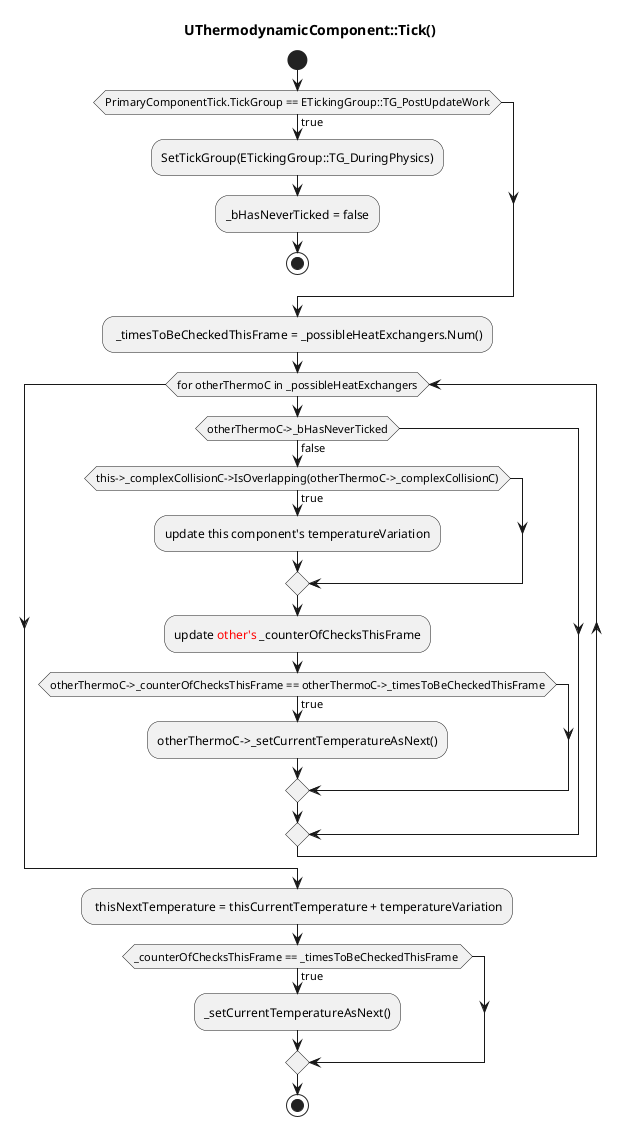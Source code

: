 @startuml
title UThermodynamicComponent::Tick()

start
if (PrimaryComponentTick.TickGroup == ETickingGroup::TG_PostUpdateWork) then (true)
    :SetTickGroup(ETickingGroup::TG_DuringPhysics);
    :_bHasNeverTicked = false;
    stop
endif
: _timesToBeCheckedThisFrame = _possibleHeatExchangers.Num();

while (for otherThermoC in _possibleHeatExchangers)
    if(otherThermoC->_bHasNeverTicked) then (false)
        if (this->_complexCollisionC->IsOverlapping(otherThermoC->_complexCollisionC)) then (true)
            :update this component's temperatureVariation;
        endif
        :update <color:red>other's</color> _counterOfChecksThisFrame;
        if (otherThermoC->_counterOfChecksThisFrame == otherThermoC->_timesToBeCheckedThisFrame) then (true)
            :otherThermoC->_setCurrentTemperatureAsNext();
        endif
    endif

    
endwhile

: thisNextTemperature = thisCurrentTemperature + temperatureVariation;


if (_counterOfChecksThisFrame == _timesToBeCheckedThisFrame ) then (true)
    :_setCurrentTemperatureAsNext();
endif

stop

@enduml